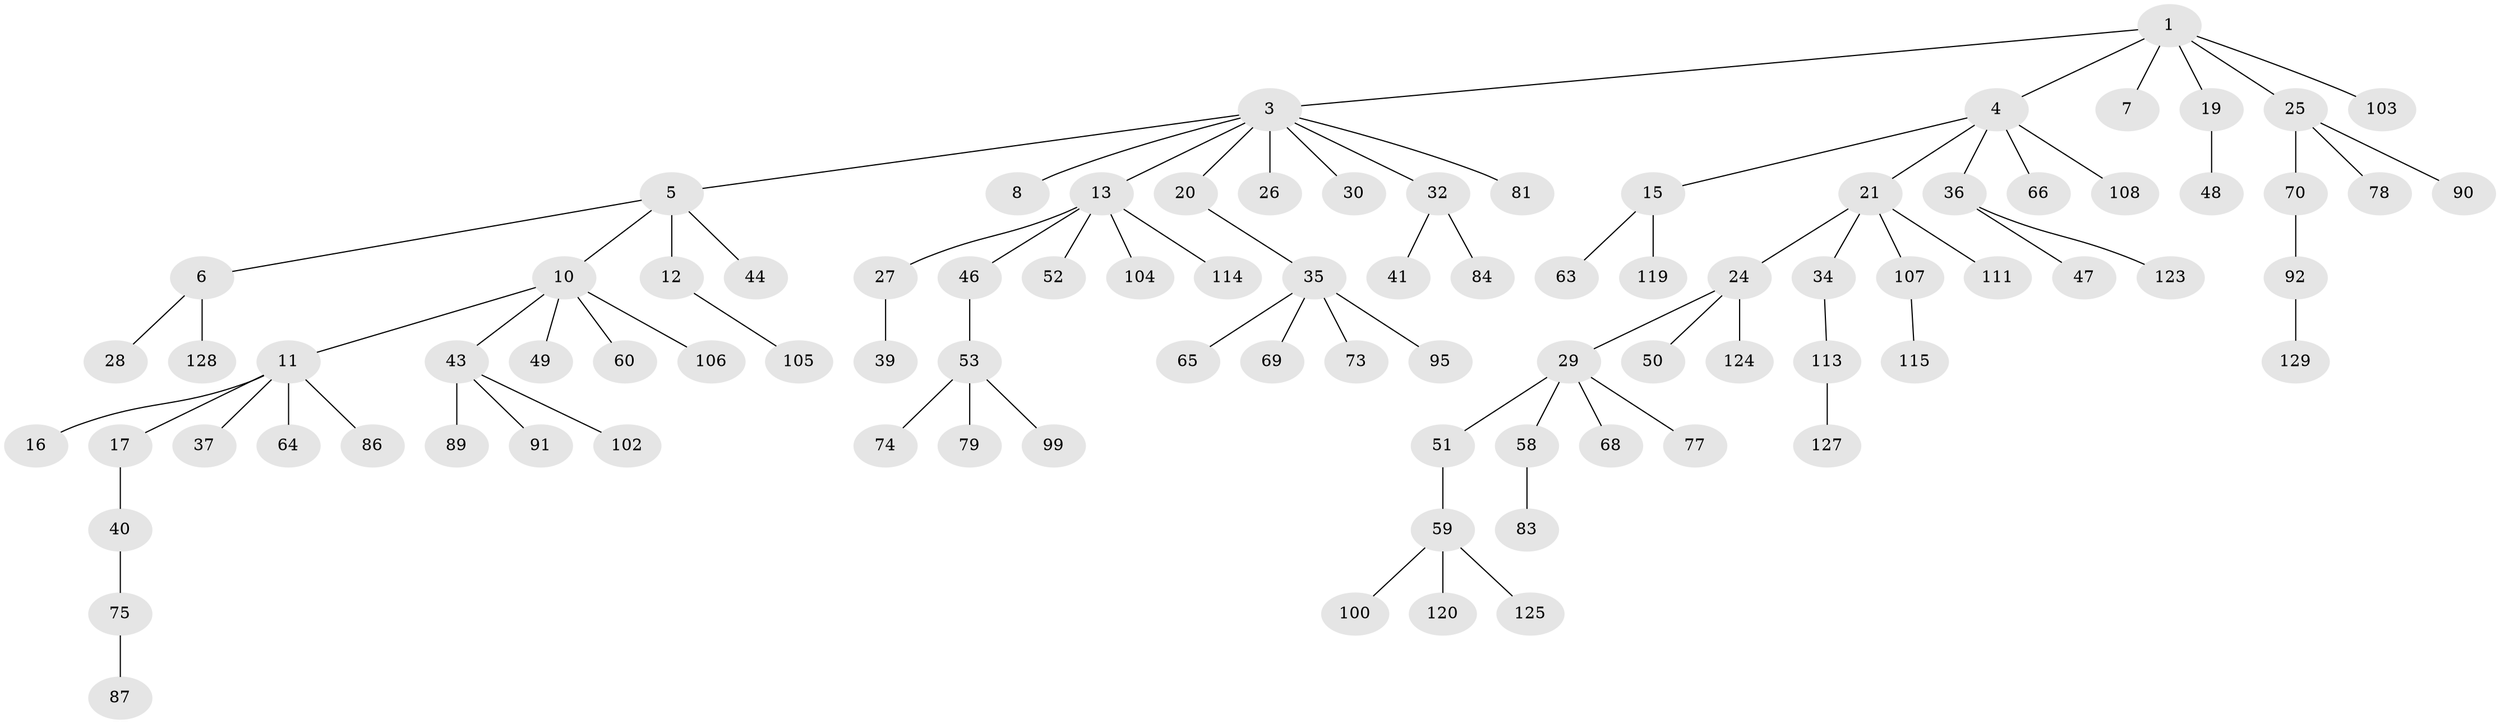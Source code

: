 // Generated by graph-tools (version 1.1) at 2025/24/03/03/25 07:24:08]
// undirected, 89 vertices, 88 edges
graph export_dot {
graph [start="1"]
  node [color=gray90,style=filled];
  1 [super="+2"];
  3 [super="+9"];
  4 [super="+33"];
  5 [super="+18"];
  6 [super="+38"];
  7 [super="+80"];
  8;
  10 [super="+14"];
  11 [super="+118"];
  12 [super="+22"];
  13 [super="+93"];
  15 [super="+23"];
  16;
  17 [super="+88"];
  19;
  20 [super="+98"];
  21 [super="+45"];
  24 [super="+31"];
  25 [super="+116"];
  26 [super="+42"];
  27;
  28 [super="+62"];
  29 [super="+85"];
  30 [super="+67"];
  32 [super="+82"];
  34 [super="+117"];
  35 [super="+57"];
  36;
  37;
  39;
  40 [super="+96"];
  41;
  43 [super="+61"];
  44;
  46 [super="+55"];
  47 [super="+122"];
  48 [super="+97"];
  49;
  50 [super="+101"];
  51 [super="+56"];
  52;
  53 [super="+54"];
  58;
  59 [super="+109"];
  60;
  63;
  64;
  65 [super="+72"];
  66 [super="+76"];
  68;
  69;
  70 [super="+71"];
  73 [super="+110"];
  74 [super="+126"];
  75 [super="+130"];
  77 [super="+94"];
  78;
  79;
  81;
  83;
  84;
  86;
  87;
  89;
  90;
  91;
  92;
  95;
  99;
  100 [super="+131"];
  102;
  103;
  104;
  105 [super="+112"];
  106;
  107;
  108;
  111;
  113 [super="+121"];
  114 [super="+132"];
  115;
  119;
  120;
  123;
  124;
  125;
  127;
  128;
  129;
  1 -- 3;
  1 -- 7;
  1 -- 19;
  1 -- 4;
  1 -- 25;
  1 -- 103;
  3 -- 5;
  3 -- 8;
  3 -- 13;
  3 -- 20;
  3 -- 26;
  3 -- 32;
  3 -- 81;
  3 -- 30;
  4 -- 15;
  4 -- 21;
  4 -- 108;
  4 -- 66;
  4 -- 36;
  5 -- 6;
  5 -- 10;
  5 -- 12;
  5 -- 44;
  6 -- 28;
  6 -- 128;
  10 -- 11;
  10 -- 106;
  10 -- 49;
  10 -- 43;
  10 -- 60;
  11 -- 16;
  11 -- 17;
  11 -- 37;
  11 -- 64;
  11 -- 86;
  12 -- 105;
  13 -- 27;
  13 -- 46;
  13 -- 52;
  13 -- 114;
  13 -- 104;
  15 -- 119;
  15 -- 63;
  17 -- 40;
  19 -- 48;
  20 -- 35;
  21 -- 24;
  21 -- 34;
  21 -- 107;
  21 -- 111;
  24 -- 29;
  24 -- 50;
  24 -- 124;
  25 -- 70;
  25 -- 78;
  25 -- 90;
  27 -- 39;
  29 -- 51;
  29 -- 58;
  29 -- 68;
  29 -- 77;
  32 -- 41;
  32 -- 84;
  34 -- 113;
  35 -- 69;
  35 -- 65;
  35 -- 73;
  35 -- 95;
  36 -- 47;
  36 -- 123;
  40 -- 75;
  43 -- 89;
  43 -- 91;
  43 -- 102;
  46 -- 53;
  51 -- 59;
  53 -- 74;
  53 -- 99;
  53 -- 79;
  58 -- 83;
  59 -- 100;
  59 -- 120;
  59 -- 125;
  70 -- 92;
  75 -- 87;
  92 -- 129;
  107 -- 115;
  113 -- 127;
}
